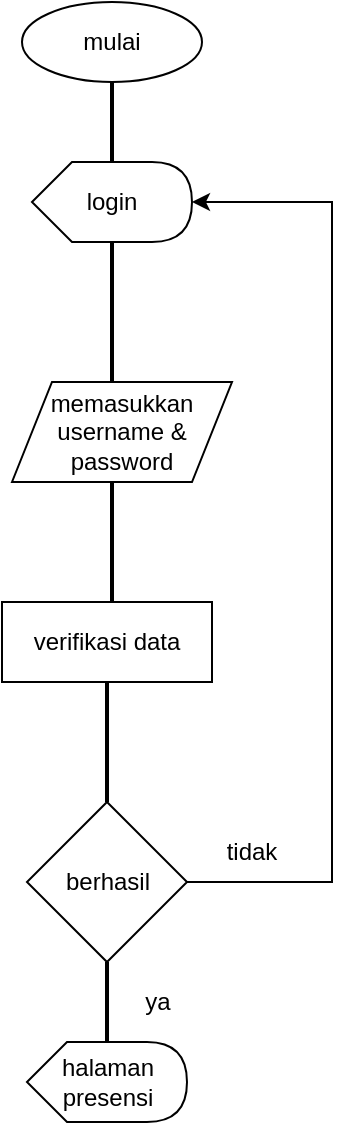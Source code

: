 <mxfile version="24.7.8">
  <diagram id="C5RBs43oDa-KdzZeNtuy" name="Page-1">
    <mxGraphModel dx="700" dy="389" grid="1" gridSize="10" guides="1" tooltips="1" connect="1" arrows="1" fold="1" page="1" pageScale="1" pageWidth="827" pageHeight="1169" math="0" shadow="0">
      <root>
        <mxCell id="WIyWlLk6GJQsqaUBKTNV-0" />
        <mxCell id="WIyWlLk6GJQsqaUBKTNV-1" parent="WIyWlLk6GJQsqaUBKTNV-0" />
        <mxCell id="Ev9XdaTyHa1Z8E6Ce04j-0" value="mulai" style="ellipse;whiteSpace=wrap;html=1;" vertex="1" parent="WIyWlLk6GJQsqaUBKTNV-1">
          <mxGeometry x="175" y="90" width="90" height="40" as="geometry" />
        </mxCell>
        <mxCell id="Ev9XdaTyHa1Z8E6Ce04j-1" value="login" style="shape=display;whiteSpace=wrap;html=1;" vertex="1" parent="WIyWlLk6GJQsqaUBKTNV-1">
          <mxGeometry x="180" y="170" width="80" height="40" as="geometry" />
        </mxCell>
        <mxCell id="Ev9XdaTyHa1Z8E6Ce04j-7" value="memasukkan username &amp;amp; password" style="shape=parallelogram;perimeter=parallelogramPerimeter;whiteSpace=wrap;html=1;fixedSize=1;" vertex="1" parent="WIyWlLk6GJQsqaUBKTNV-1">
          <mxGeometry x="170" y="280" width="110" height="50" as="geometry" />
        </mxCell>
        <mxCell id="Ev9XdaTyHa1Z8E6Ce04j-8" value="verifikasi data" style="rounded=0;whiteSpace=wrap;html=1;" vertex="1" parent="WIyWlLk6GJQsqaUBKTNV-1">
          <mxGeometry x="165" y="390" width="105" height="40" as="geometry" />
        </mxCell>
        <mxCell id="Ev9XdaTyHa1Z8E6Ce04j-12" value="berhasil" style="rhombus;whiteSpace=wrap;html=1;" vertex="1" parent="WIyWlLk6GJQsqaUBKTNV-1">
          <mxGeometry x="177.5" y="490" width="80" height="80" as="geometry" />
        </mxCell>
        <mxCell id="Ev9XdaTyHa1Z8E6Ce04j-14" style="edgeStyle=orthogonalEdgeStyle;rounded=0;orthogonalLoop=1;jettySize=auto;html=1;exitX=1;exitY=0.5;exitDx=0;exitDy=0;entryX=1;entryY=0.5;entryDx=0;entryDy=0;entryPerimeter=0;" edge="1" parent="WIyWlLk6GJQsqaUBKTNV-1" source="Ev9XdaTyHa1Z8E6Ce04j-12" target="Ev9XdaTyHa1Z8E6Ce04j-1">
          <mxGeometry relative="1" as="geometry">
            <Array as="points">
              <mxPoint x="330" y="530" />
              <mxPoint x="330" y="190" />
            </Array>
          </mxGeometry>
        </mxCell>
        <mxCell id="Ev9XdaTyHa1Z8E6Ce04j-17" value="" style="line;strokeWidth=2;direction=south;html=1;" vertex="1" parent="WIyWlLk6GJQsqaUBKTNV-1">
          <mxGeometry x="215" y="130" width="10" height="40" as="geometry" />
        </mxCell>
        <mxCell id="Ev9XdaTyHa1Z8E6Ce04j-18" value="" style="line;strokeWidth=2;direction=south;html=1;" vertex="1" parent="WIyWlLk6GJQsqaUBKTNV-1">
          <mxGeometry x="215" y="210" width="10" height="70" as="geometry" />
        </mxCell>
        <mxCell id="Ev9XdaTyHa1Z8E6Ce04j-19" value="" style="line;strokeWidth=2;direction=south;html=1;" vertex="1" parent="WIyWlLk6GJQsqaUBKTNV-1">
          <mxGeometry x="215" y="330" width="10" height="60" as="geometry" />
        </mxCell>
        <mxCell id="Ev9XdaTyHa1Z8E6Ce04j-20" value="" style="line;strokeWidth=2;direction=south;html=1;" vertex="1" parent="WIyWlLk6GJQsqaUBKTNV-1">
          <mxGeometry x="212.5" y="430" width="10" height="60" as="geometry" />
        </mxCell>
        <mxCell id="Ev9XdaTyHa1Z8E6Ce04j-22" value="tidak" style="text;html=1;align=center;verticalAlign=middle;whiteSpace=wrap;rounded=0;" vertex="1" parent="WIyWlLk6GJQsqaUBKTNV-1">
          <mxGeometry x="270" y="510" width="40" height="10" as="geometry" />
        </mxCell>
        <mxCell id="Ev9XdaTyHa1Z8E6Ce04j-24" value="halaman presensi" style="shape=display;whiteSpace=wrap;html=1;" vertex="1" parent="WIyWlLk6GJQsqaUBKTNV-1">
          <mxGeometry x="177.5" y="610" width="80" height="40" as="geometry" />
        </mxCell>
        <mxCell id="Ev9XdaTyHa1Z8E6Ce04j-25" value="" style="line;strokeWidth=2;direction=south;html=1;" vertex="1" parent="WIyWlLk6GJQsqaUBKTNV-1">
          <mxGeometry x="212.5" y="570" width="10" height="40" as="geometry" />
        </mxCell>
        <mxCell id="Ev9XdaTyHa1Z8E6Ce04j-26" value="ya" style="text;html=1;align=center;verticalAlign=middle;whiteSpace=wrap;rounded=0;" vertex="1" parent="WIyWlLk6GJQsqaUBKTNV-1">
          <mxGeometry x="222.5" y="585" width="40" height="10" as="geometry" />
        </mxCell>
      </root>
    </mxGraphModel>
  </diagram>
</mxfile>
